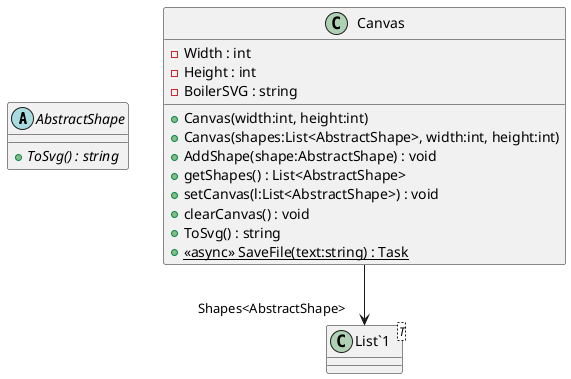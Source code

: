 @startuml
abstract class AbstractShape {
    + {abstract} ToSvg() : string
}
class Canvas {
    - Width : int
    - Height : int
    + Canvas(width:int, height:int)
    + Canvas(shapes:List<AbstractShape>, width:int, height:int)
    - BoilerSVG : string
    + AddShape(shape:AbstractShape) : void
    + getShapes() : List<AbstractShape>
    + setCanvas(l:List<AbstractShape>) : void
    + clearCanvas() : void
    + ToSvg() : string
    + {static} <<async>> SaveFile(text:string) : Task
}
class "List`1"<T> {
}
Canvas --> "Shapes<AbstractShape>" "List`1"
@enduml
